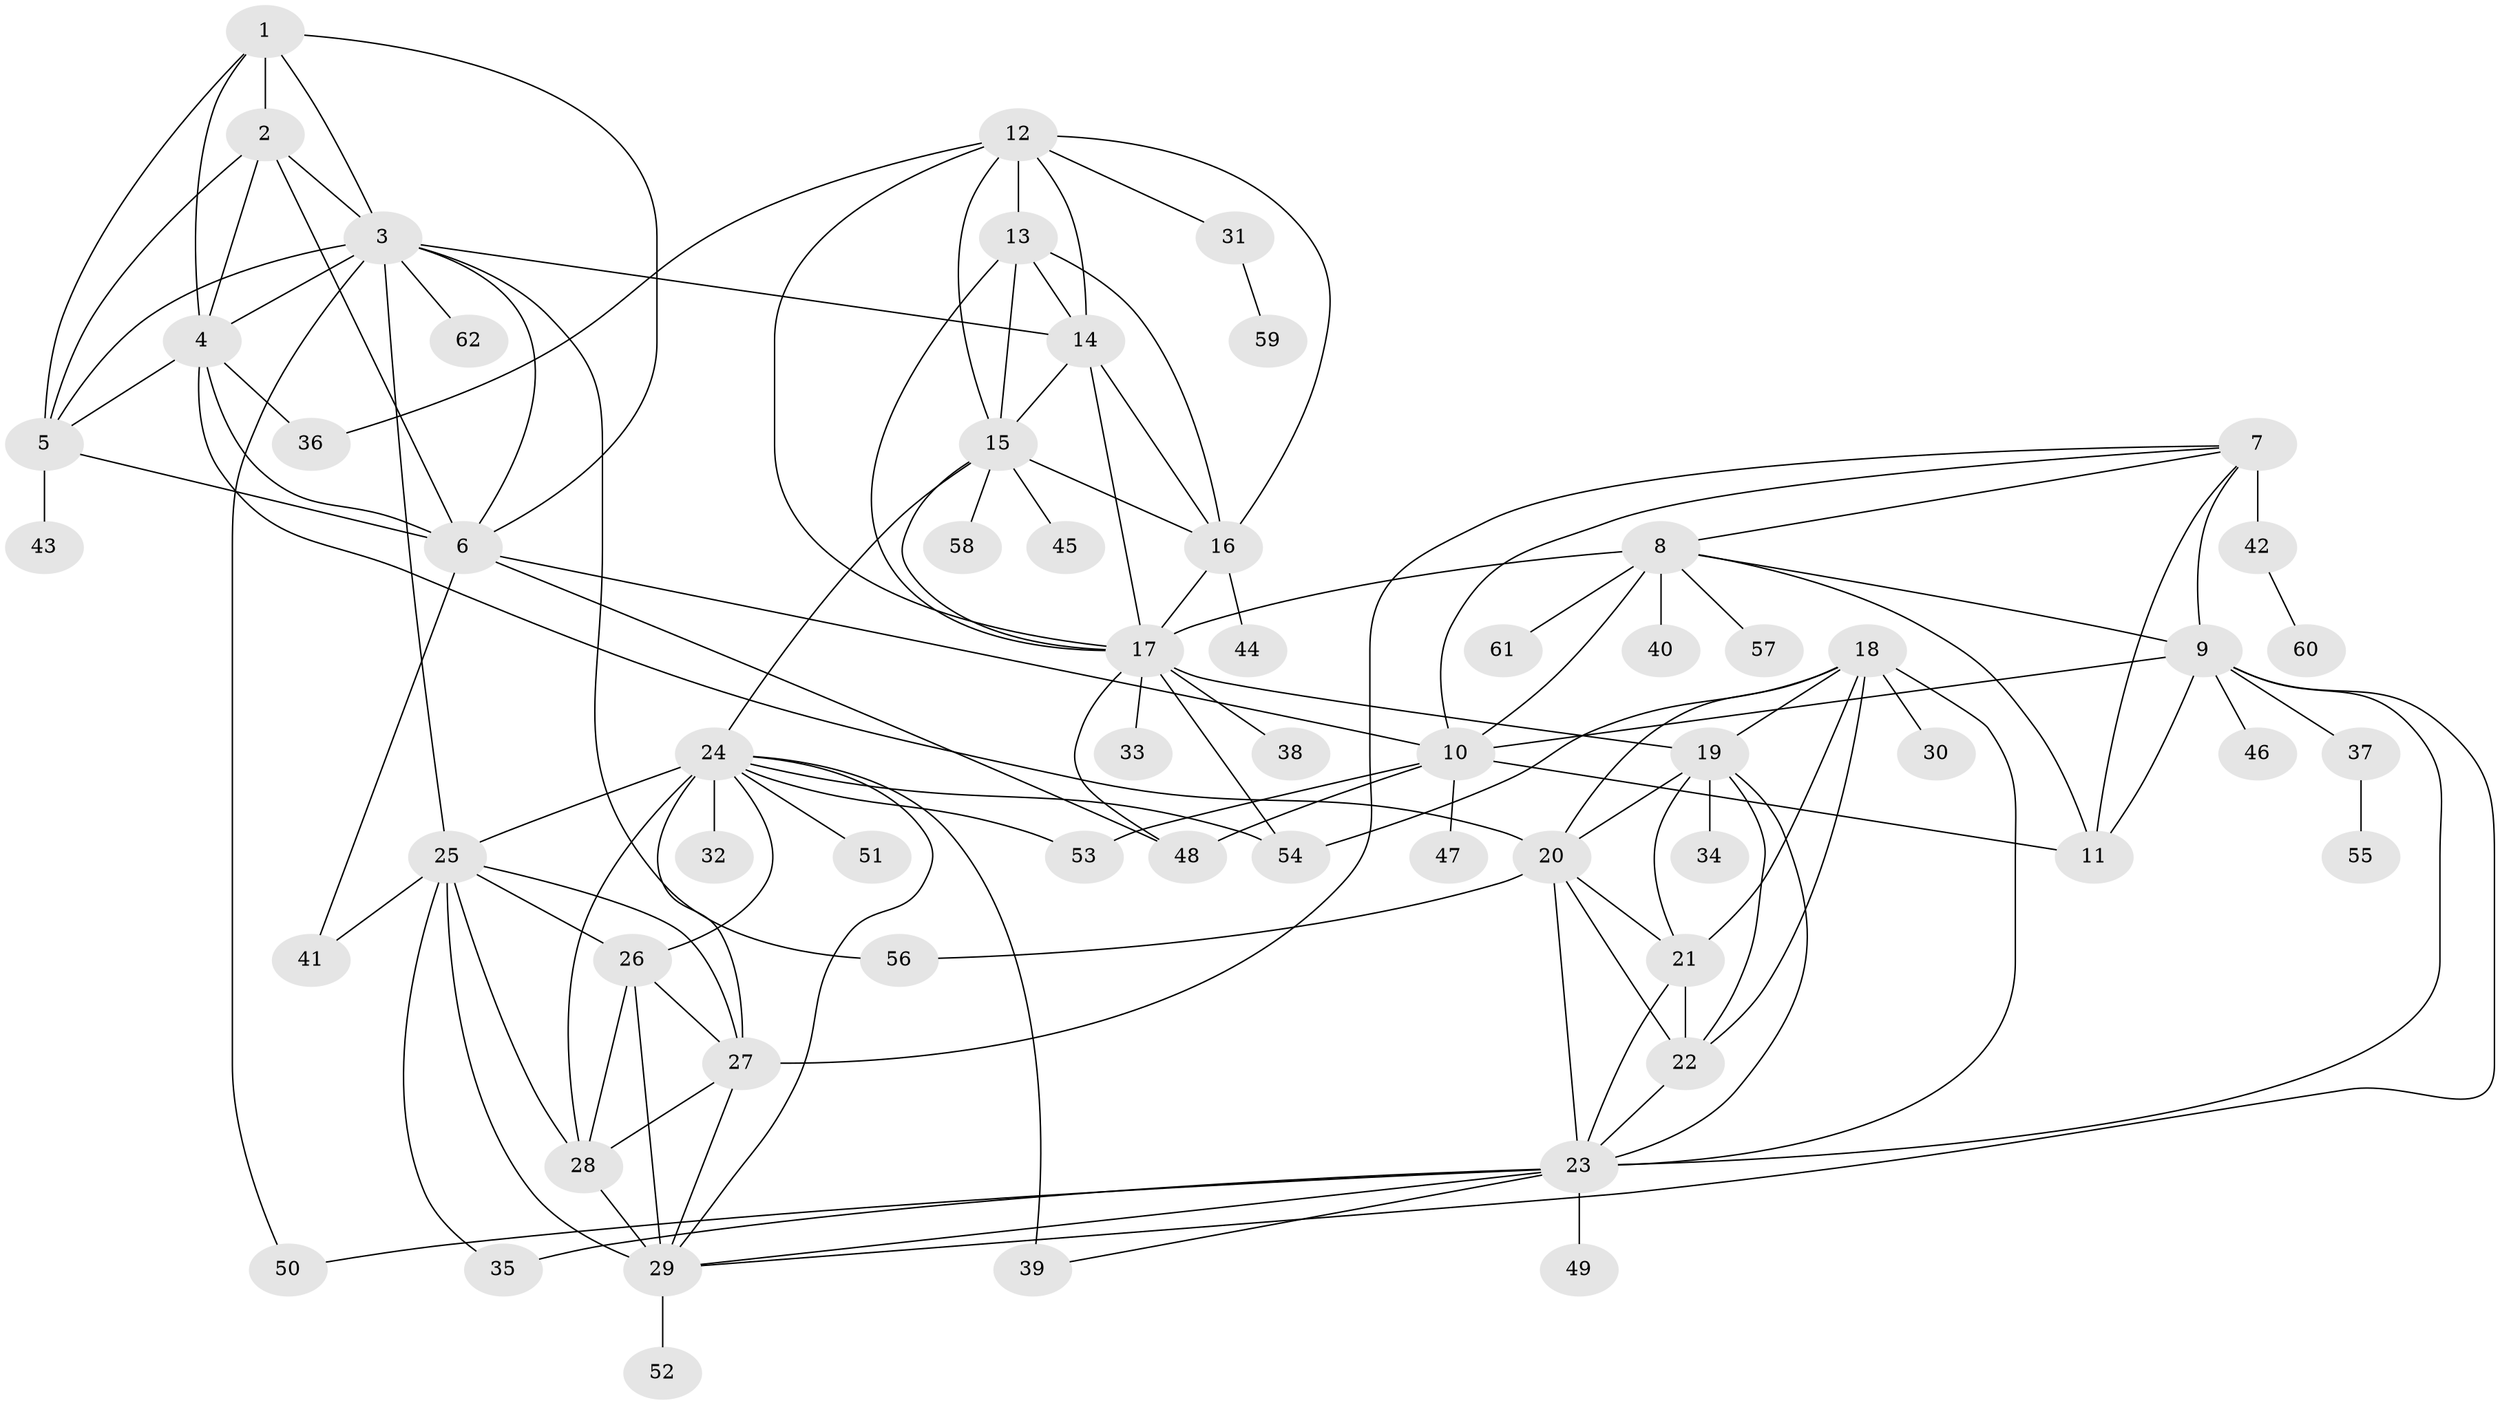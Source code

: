 // original degree distribution, {5: 0.016260162601626018, 7: 0.04878048780487805, 11: 0.016260162601626018, 9: 0.04878048780487805, 10: 0.024390243902439025, 14: 0.016260162601626018, 6: 0.04065040650406504, 8: 0.016260162601626018, 13: 0.008130081300813009, 12: 0.008130081300813009, 2: 0.16260162601626016, 1: 0.5528455284552846, 3: 0.04065040650406504}
// Generated by graph-tools (version 1.1) at 2025/37/03/09/25 02:37:45]
// undirected, 62 vertices, 125 edges
graph export_dot {
graph [start="1"]
  node [color=gray90,style=filled];
  1;
  2;
  3;
  4;
  5;
  6;
  7;
  8;
  9;
  10;
  11;
  12;
  13;
  14;
  15;
  16;
  17;
  18;
  19;
  20;
  21;
  22;
  23;
  24;
  25;
  26;
  27;
  28;
  29;
  30;
  31;
  32;
  33;
  34;
  35;
  36;
  37;
  38;
  39;
  40;
  41;
  42;
  43;
  44;
  45;
  46;
  47;
  48;
  49;
  50;
  51;
  52;
  53;
  54;
  55;
  56;
  57;
  58;
  59;
  60;
  61;
  62;
  1 -- 2 [weight=2.0];
  1 -- 3 [weight=1.0];
  1 -- 4 [weight=1.0];
  1 -- 5 [weight=1.0];
  1 -- 6 [weight=1.0];
  2 -- 3 [weight=1.0];
  2 -- 4 [weight=1.0];
  2 -- 5 [weight=1.0];
  2 -- 6 [weight=1.0];
  3 -- 4 [weight=1.0];
  3 -- 5 [weight=1.0];
  3 -- 6 [weight=1.0];
  3 -- 14 [weight=1.0];
  3 -- 25 [weight=1.0];
  3 -- 50 [weight=1.0];
  3 -- 56 [weight=1.0];
  3 -- 62 [weight=1.0];
  4 -- 5 [weight=1.0];
  4 -- 6 [weight=1.0];
  4 -- 20 [weight=1.0];
  4 -- 36 [weight=2.0];
  5 -- 6 [weight=1.0];
  5 -- 43 [weight=1.0];
  6 -- 10 [weight=1.0];
  6 -- 41 [weight=2.0];
  6 -- 48 [weight=1.0];
  7 -- 8 [weight=1.0];
  7 -- 9 [weight=1.0];
  7 -- 10 [weight=2.0];
  7 -- 11 [weight=1.0];
  7 -- 27 [weight=1.0];
  7 -- 42 [weight=7.0];
  8 -- 9 [weight=1.0];
  8 -- 10 [weight=2.0];
  8 -- 11 [weight=1.0];
  8 -- 17 [weight=1.0];
  8 -- 40 [weight=1.0];
  8 -- 57 [weight=1.0];
  8 -- 61 [weight=1.0];
  9 -- 10 [weight=2.0];
  9 -- 11 [weight=1.0];
  9 -- 23 [weight=1.0];
  9 -- 29 [weight=1.0];
  9 -- 37 [weight=1.0];
  9 -- 46 [weight=1.0];
  10 -- 11 [weight=2.0];
  10 -- 47 [weight=1.0];
  10 -- 48 [weight=1.0];
  10 -- 53 [weight=1.0];
  12 -- 13 [weight=1.0];
  12 -- 14 [weight=1.0];
  12 -- 15 [weight=1.0];
  12 -- 16 [weight=1.0];
  12 -- 17 [weight=1.0];
  12 -- 31 [weight=1.0];
  12 -- 36 [weight=1.0];
  13 -- 14 [weight=1.0];
  13 -- 15 [weight=1.0];
  13 -- 16 [weight=1.0];
  13 -- 17 [weight=1.0];
  14 -- 15 [weight=1.0];
  14 -- 16 [weight=1.0];
  14 -- 17 [weight=1.0];
  15 -- 16 [weight=1.0];
  15 -- 17 [weight=1.0];
  15 -- 24 [weight=1.0];
  15 -- 45 [weight=1.0];
  15 -- 58 [weight=1.0];
  16 -- 17 [weight=1.0];
  16 -- 44 [weight=1.0];
  17 -- 19 [weight=1.0];
  17 -- 33 [weight=1.0];
  17 -- 38 [weight=2.0];
  17 -- 48 [weight=1.0];
  17 -- 54 [weight=1.0];
  18 -- 19 [weight=1.0];
  18 -- 20 [weight=1.0];
  18 -- 21 [weight=2.0];
  18 -- 22 [weight=1.0];
  18 -- 23 [weight=1.0];
  18 -- 30 [weight=1.0];
  18 -- 54 [weight=2.0];
  19 -- 20 [weight=1.0];
  19 -- 21 [weight=1.0];
  19 -- 22 [weight=1.0];
  19 -- 23 [weight=1.0];
  19 -- 34 [weight=2.0];
  20 -- 21 [weight=1.0];
  20 -- 22 [weight=1.0];
  20 -- 23 [weight=1.0];
  20 -- 56 [weight=2.0];
  21 -- 22 [weight=1.0];
  21 -- 23 [weight=1.0];
  22 -- 23 [weight=1.0];
  23 -- 29 [weight=1.0];
  23 -- 35 [weight=1.0];
  23 -- 39 [weight=1.0];
  23 -- 49 [weight=1.0];
  23 -- 50 [weight=1.0];
  24 -- 25 [weight=1.0];
  24 -- 26 [weight=1.0];
  24 -- 27 [weight=1.0];
  24 -- 28 [weight=1.0];
  24 -- 29 [weight=1.0];
  24 -- 32 [weight=1.0];
  24 -- 39 [weight=3.0];
  24 -- 51 [weight=1.0];
  24 -- 53 [weight=1.0];
  24 -- 54 [weight=1.0];
  25 -- 26 [weight=1.0];
  25 -- 27 [weight=1.0];
  25 -- 28 [weight=1.0];
  25 -- 29 [weight=1.0];
  25 -- 35 [weight=1.0];
  25 -- 41 [weight=1.0];
  26 -- 27 [weight=1.0];
  26 -- 28 [weight=1.0];
  26 -- 29 [weight=6.0];
  27 -- 28 [weight=1.0];
  27 -- 29 [weight=1.0];
  28 -- 29 [weight=1.0];
  29 -- 52 [weight=1.0];
  31 -- 59 [weight=1.0];
  37 -- 55 [weight=1.0];
  42 -- 60 [weight=1.0];
}
